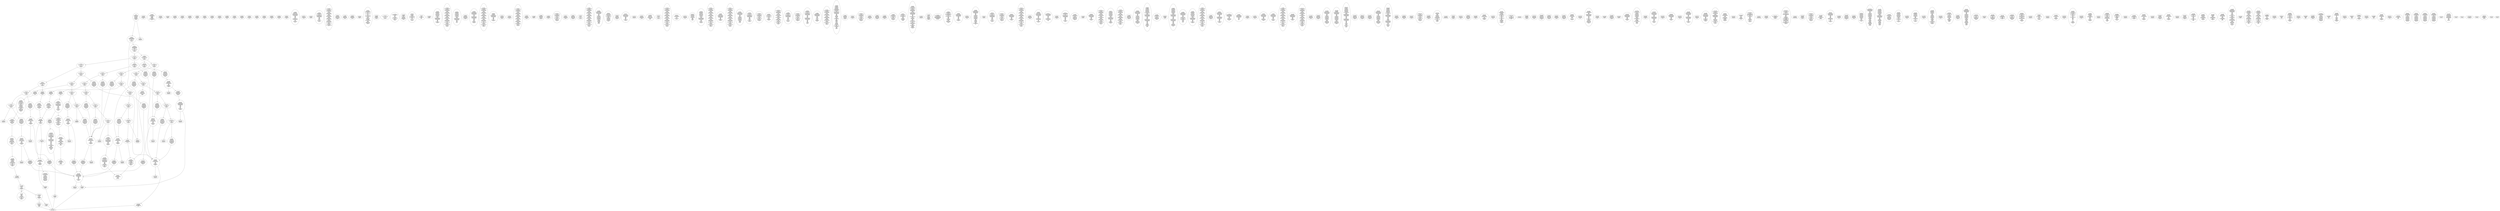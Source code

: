 /* Generated by GvGen v.1.0 (https://www.github.com/stricaud/gvgen) */

digraph G {
compound=true;
   node1 [label="[anywhere]"];
   node2 [label="# 0x0
PUSHX Data
PUSHX Data
MSTORE
CALLVALUE
ISZERO
PUSHX Data
JUMPI
"];
   node3 [label="# 0xc
PUSHX Data
REVERT
"];
   node4 [label="# 0x10
JUMPDEST
PUSHX LogicData
CALLDATASIZE
LT
PUSHX Data
JUMPI
"];
   node5 [label="# 0x1a
PUSHX Data
CALLDATALOAD
PUSHX BitData
SHR
PUSHX LogicData
GT
PUSHX Data
JUMPI
"];
   node6 [label="# 0x2b
PUSHX LogicData
GT
PUSHX Data
JUMPI
"];
   node7 [label="# 0x36
PUSHX LogicData
GT
PUSHX Data
JUMPI
"];
   node8 [label="# 0x41
PUSHX LogicData
EQ
PUSHX Data
JUMPI
"];
   node9 [label="# 0x4c
PUSHX LogicData
EQ
PUSHX Data
JUMPI
"];
   node10 [label="# 0x57
PUSHX LogicData
EQ
PUSHX Data
JUMPI
"];
   node11 [label="# 0x62
PUSHX LogicData
EQ
PUSHX Data
JUMPI
"];
   node12 [label="# 0x6d
PUSHX Data
REVERT
"];
   node13 [label="# 0x71
JUMPDEST
PUSHX LogicData
EQ
PUSHX Data
JUMPI
"];
   node14 [label="# 0x7d
PUSHX LogicData
EQ
PUSHX Data
JUMPI
"];
   node15 [label="# 0x88
PUSHX LogicData
EQ
PUSHX Data
JUMPI
"];
   node16 [label="# 0x93
PUSHX Data
REVERT
"];
   node17 [label="# 0x97
JUMPDEST
PUSHX LogicData
EQ
PUSHX Data
JUMPI
"];
   node18 [label="# 0xa3
PUSHX LogicData
EQ
PUSHX Data
JUMPI
"];
   node19 [label="# 0xae
PUSHX LogicData
EQ
PUSHX Data
JUMPI
"];
   node20 [label="# 0xb9
PUSHX LogicData
EQ
PUSHX Data
JUMPI
"];
   node21 [label="# 0xc4
PUSHX LogicData
EQ
PUSHX Data
JUMPI
"];
   node22 [label="# 0xcf
PUSHX LogicData
EQ
PUSHX Data
JUMPI
"];
   node23 [label="# 0xda
PUSHX Data
REVERT
"];
   node24 [label="# 0xde
JUMPDEST
PUSHX LogicData
GT
PUSHX Data
JUMPI
"];
   node25 [label="# 0xea
PUSHX LogicData
EQ
PUSHX Data
JUMPI
"];
   node26 [label="# 0xf5
PUSHX LogicData
EQ
PUSHX Data
JUMPI
"];
   node27 [label="# 0x100
PUSHX LogicData
EQ
PUSHX Data
JUMPI
"];
   node28 [label="# 0x10b
PUSHX LogicData
EQ
PUSHX Data
JUMPI
"];
   node29 [label="# 0x116
PUSHX LogicData
EQ
PUSHX Data
JUMPI
"];
   node30 [label="# 0x121
PUSHX LogicData
EQ
PUSHX Data
JUMPI
"];
   node31 [label="# 0x12c
PUSHX Data
REVERT
"];
   node32 [label="# 0x130
JUMPDEST
PUSHX LogicData
EQ
PUSHX Data
JUMPI
"];
   node33 [label="# 0x13c
PUSHX LogicData
EQ
PUSHX Data
JUMPI
"];
   node34 [label="# 0x147
PUSHX LogicData
EQ
PUSHX Data
JUMPI
"];
   node35 [label="# 0x152
PUSHX LogicData
EQ
PUSHX Data
JUMPI
"];
   node36 [label="# 0x15d
PUSHX LogicData
EQ
PUSHX Data
JUMPI
"];
   node37 [label="# 0x168
PUSHX LogicData
EQ
PUSHX Data
JUMPI
"];
   node38 [label="# 0x173
JUMPDEST
PUSHX Data
REVERT
"];
   node39 [label="# 0x178
JUMPDEST
PUSHX Data
PUSHX Data
CALLDATASIZE
PUSHX Data
PUSHX Data
JUMP
"];
   node40 [label="# 0x186
JUMPDEST
PUSHX Data
JUMP
"];
   node41 [label="# 0x18b
JUMPDEST
PUSHX MemData
MLOAD
ISZERO
ISZERO
MSTORE
PUSHX ArithData
ADD
"];
   node42 [label="# 0x197
JUMPDEST
PUSHX MemData
MLOAD
SUB
RETURN
"];
   node43 [label="# 0x1a0
JUMPDEST
PUSHX Data
PUSHX Data
CALLDATASIZE
PUSHX Data
PUSHX Data
JUMP
"];
   node44 [label="# 0x1ae
JUMPDEST
PUSHX Data
JUMP
"];
   node45 [label="# 0x1b3
JUMPDEST
STOP
"];
   node46 [label="# 0x1b5
JUMPDEST
PUSHX Data
PUSHX Data
JUMP
"];
   node47 [label="# 0x1bd
JUMPDEST
PUSHX MemData
MLOAD
PUSHX Data
PUSHX Data
JUMP
"];
   node48 [label="# 0x1ca
JUMPDEST
PUSHX Data
PUSHX Data
CALLDATASIZE
PUSHX Data
PUSHX Data
JUMP
"];
   node49 [label="# 0x1d8
JUMPDEST
PUSHX Data
JUMP
"];
   node50 [label="# 0x1dd
JUMPDEST
PUSHX MemData
MLOAD
PUSHX ArithData
PUSHX BitData
PUSHX BitData
SHL
SUB
AND
MSTORE
PUSHX ArithData
ADD
PUSHX Data
JUMP
"];
   node51 [label="# 0x1f5
JUMPDEST
PUSHX Data
PUSHX Data
CALLDATASIZE
PUSHX Data
PUSHX Data
JUMP
"];
   node52 [label="# 0x203
JUMPDEST
PUSHX Data
JUMP
"];
   node53 [label="# 0x208
JUMPDEST
PUSHX StorData
SLOAD
"];
   node54 [label="# 0x20c
JUMPDEST
PUSHX MemData
MLOAD
MSTORE
PUSHX ArithData
ADD
PUSHX Data
JUMP
"];
   node55 [label="# 0x21a
JUMPDEST
PUSHX Data
PUSHX Data
CALLDATASIZE
PUSHX Data
PUSHX Data
JUMP
"];
   node56 [label="# 0x228
JUMPDEST
PUSHX Data
JUMP
"];
   node57 [label="# 0x22d
JUMPDEST
PUSHX Data
PUSHX Data
CALLDATASIZE
PUSHX Data
PUSHX Data
JUMP
"];
   node58 [label="# 0x23b
JUMPDEST
PUSHX Data
JUMP
"];
   node59 [label="# 0x240
JUMPDEST
PUSHX Data
PUSHX StorData
SLOAD
JUMP
"];
   node60 [label="# 0x249
JUMPDEST
PUSHX Data
PUSHX Data
CALLDATASIZE
PUSHX Data
PUSHX Data
JUMP
"];
   node61 [label="# 0x257
JUMPDEST
PUSHX Data
JUMP
"];
   node62 [label="# 0x25c
JUMPDEST
PUSHX Data
PUSHX Data
CALLDATASIZE
PUSHX Data
PUSHX Data
JUMP
"];
   node63 [label="# 0x26a
JUMPDEST
PUSHX Data
JUMP
"];
   node64 [label="# 0x26f
JUMPDEST
PUSHX Data
PUSHX Data
CALLDATASIZE
PUSHX Data
PUSHX Data
JUMP
"];
   node65 [label="# 0x27d
JUMPDEST
PUSHX Data
JUMP
"];
   node66 [label="# 0x282
JUMPDEST
PUSHX Data
PUSHX Data
CALLDATASIZE
PUSHX Data
PUSHX Data
JUMP
"];
   node67 [label="# 0x290
JUMPDEST
PUSHX Data
JUMP
"];
   node68 [label="# 0x295
JUMPDEST
PUSHX Data
PUSHX Data
CALLDATASIZE
PUSHX Data
PUSHX Data
JUMP
"];
   node69 [label="# 0x2a3
JUMPDEST
PUSHX Data
JUMP
"];
   node70 [label="# 0x2a8
JUMPDEST
PUSHX Data
PUSHX Data
JUMP
"];
   node71 [label="# 0x2b0
JUMPDEST
PUSHX Data
PUSHX Data
CALLDATASIZE
PUSHX Data
PUSHX Data
JUMP
"];
   node72 [label="# 0x2be
JUMPDEST
PUSHX Data
JUMP
"];
   node73 [label="# 0x2c3
JUMPDEST
PUSHX Data
PUSHX Data
CALLDATASIZE
PUSHX Data
PUSHX Data
JUMP
"];
   node74 [label="# 0x2d1
JUMPDEST
PUSHX Data
JUMP
"];
   node75 [label="# 0x2d6
JUMPDEST
PUSHX StorData
SLOAD
PUSHX ArithData
PUSHX BitData
PUSHX BitData
SHL
SUB
AND
PUSHX Data
JUMP
"];
   node76 [label="# 0x2e7
JUMPDEST
PUSHX Data
PUSHX Data
JUMP
"];
   node77 [label="# 0x2ef
JUMPDEST
PUSHX Data
PUSHX Data
CALLDATASIZE
PUSHX Data
PUSHX Data
JUMP
"];
   node78 [label="# 0x2fd
JUMPDEST
PUSHX Data
JUMP
"];
   node79 [label="# 0x302
JUMPDEST
PUSHX Data
PUSHX Data
CALLDATASIZE
PUSHX Data
PUSHX Data
JUMP
"];
   node80 [label="# 0x310
JUMPDEST
PUSHX Data
JUMP
"];
   node81 [label="# 0x315
JUMPDEST
PUSHX Data
PUSHX Data
CALLDATASIZE
PUSHX Data
PUSHX Data
JUMP
"];
   node82 [label="# 0x323
JUMPDEST
PUSHX Data
JUMP
"];
   node83 [label="# 0x328
JUMPDEST
PUSHX Data
PUSHX Data
JUMP
"];
   node84 [label="# 0x330
JUMPDEST
PUSHX Data
PUSHX Data
CALLDATASIZE
PUSHX Data
PUSHX Data
JUMP
"];
   node85 [label="# 0x33e
JUMPDEST
PUSHX Data
JUMP
"];
   node86 [label="# 0x343
JUMPDEST
PUSHX Data
PUSHX Data
CALLDATASIZE
PUSHX Data
PUSHX Data
JUMP
"];
   node87 [label="# 0x351
JUMPDEST
PUSHX Data
JUMP
"];
   node88 [label="# 0x356
JUMPDEST
PUSHX Data
PUSHX ArithData
PUSHX BitData
PUSHX BitData
SHL
SUB
NOT
AND
PUSHX BitData
PUSHX BitData
SHL
EQ
PUSHX Data
JUMPI
"];
   node89 [label="# 0x372
PUSHX Data
PUSHX Data
JUMP
"];
   node90 [label="# 0x37b
JUMPDEST
JUMP
"];
   node91 [label="# 0x381
JUMPDEST
PUSHX StorData
SLOAD
PUSHX ArithData
PUSHX BitData
PUSHX BitData
SHL
SUB
AND
CALLER
EQ
PUSHX Data
JUMPI
"];
   node92 [label="# 0x394
PUSHX MemData
MLOAD
PUSHX BitData
PUSHX BitData
SHL
MSTORE
PUSHX Data
PUSHX ArithData
ADD
MSTORE
PUSHX Data
PUSHX ArithData
ADD
MSTORE
PUSHX Data
PUSHX ArithData
ADD
MSTORE
PUSHX BitData
PUSHX BitData
SHL
PUSHX ArithData
ADD
MSTORE
PUSHX ArithData
ADD
"];
   node93 [label="# 0x3e3
JUMPDEST
PUSHX MemData
MLOAD
SUB
REVERT
"];
   node94 [label="# 0x3ec
JUMPDEST
PUSHX Data
PUSHX Data
PUSHX Data
JUMP
"];
   node95 [label="# 0x3f6
JUMPDEST
PUSHX Data
PUSHX Data
JUMP
"];
   node96 [label="# 0x402
JUMPDEST
PUSHX Data
PUSHX Data
JUMP
"];
   node97 [label="# 0x40a
JUMPDEST
JUMP
"];
   node98 [label="# 0x40e
JUMPDEST
PUSHX Data
PUSHX StorData
SLOAD
PUSHX Data
PUSHX Data
JUMP
"];
   node99 [label="# 0x41d
JUMPDEST
PUSHX ArithData
ADD
PUSHX ArithData
DIV
MUL
PUSHX ArithData
ADD
PUSHX MemData
MLOAD
ADD
PUSHX Data
MSTORE
MSTORE
PUSHX ArithData
ADD
SLOAD
PUSHX Data
PUSHX Data
JUMP
"];
   node100 [label="# 0x449
JUMPDEST
ISZERO
PUSHX Data
JUMPI
"];
   node101 [label="# 0x450
PUSHX LogicData
LT
PUSHX Data
JUMPI
"];
   node102 [label="# 0x458
PUSHX ArithData
SLOAD
DIV
MUL
MSTORE
PUSHX ArithData
ADD
PUSHX Data
JUMP
"];
   node103 [label="# 0x46b
JUMPDEST
ADD
PUSHX Data
MSTORE
PUSHX Data
PUSHX Data
SHA3
"];
   node104 [label="# 0x479
JUMPDEST
SLOAD
MSTORE
PUSHX ArithData
ADD
PUSHX ArithData
ADD
GT
PUSHX Data
JUMPI
"];
   node105 [label="# 0x48d
SUB
PUSHX BitData
AND
ADD
"];
   node106 [label="# 0x496
JUMPDEST
JUMP
"];
   node107 [label="# 0x4a0
JUMPDEST
PUSHX Data
MSTORE
PUSHX Data
PUSHX Data
MSTORE
PUSHX Data
SHA3
SLOAD
PUSHX ArithData
PUSHX BitData
PUSHX BitData
SHL
SUB
AND
PUSHX Data
JUMPI
"];
   node108 [label="# 0x4bd
PUSHX MemData
MLOAD
PUSHX BitData
PUSHX BitData
SHL
MSTORE
PUSHX Data
PUSHX ArithData
ADD
MSTORE
PUSHX Data
PUSHX ArithData
ADD
MSTORE
PUSHX Data
PUSHX ArithData
ADD
MSTORE
PUSHX BitData
PUSHX BitData
SHL
PUSHX ArithData
ADD
MSTORE
PUSHX ArithData
ADD
PUSHX Data
JUMP
"];
   node109 [label="# 0x519
JUMPDEST
PUSHX Data
MSTORE
PUSHX Data
PUSHX Data
MSTORE
PUSHX Data
SHA3
SLOAD
PUSHX ArithData
PUSHX BitData
PUSHX BitData
SHL
SUB
AND
JUMP
"];
   node110 [label="# 0x535
JUMPDEST
PUSHX Data
PUSHX Data
PUSHX Data
JUMP
"];
   node111 [label="# 0x540
JUMPDEST
PUSHX ArithData
PUSHX BitData
PUSHX BitData
SHL
SUB
AND
PUSHX ArithData
PUSHX BitData
PUSHX BitData
SHL
SUB
AND
EQ
ISZERO
PUSHX Data
JUMPI
"];
   node112 [label="# 0x55d
PUSHX MemData
MLOAD
PUSHX BitData
PUSHX BitData
SHL
MSTORE
PUSHX Data
PUSHX ArithData
ADD
MSTORE
PUSHX Data
PUSHX ArithData
ADD
MSTORE
PUSHX Data
PUSHX ArithData
ADD
MSTORE
PUSHX BitData
PUSHX BitData
SHL
PUSHX ArithData
ADD
MSTORE
PUSHX ArithData
ADD
PUSHX Data
JUMP
"];
   node113 [label="# 0x5ae
JUMPDEST
CALLER
PUSHX ArithData
PUSHX BitData
PUSHX BitData
SHL
SUB
AND
EQ
PUSHX Data
JUMPI
"];
   node114 [label="# 0x5c0
PUSHX Data
CALLER
PUSHX Data
JUMP
"];
   node115 [label="# 0x5ca
JUMPDEST
PUSHX Data
JUMPI
"];
   node116 [label="# 0x5cf
PUSHX MemData
MLOAD
PUSHX BitData
PUSHX BitData
SHL
MSTORE
PUSHX Data
PUSHX ArithData
ADD
MSTORE
PUSHX Data
PUSHX ArithData
ADD
MSTORE
PUSHX Data
PUSHX ArithData
ADD
MSTORE
PUSHX Data
PUSHX ArithData
ADD
MSTORE
PUSHX ArithData
ADD
PUSHX Data
JUMP
"];
   node117 [label="# 0x63c
JUMPDEST
PUSHX Data
PUSHX Data
JUMP
"];
   node118 [label="# 0x646
JUMPDEST
JUMP
"];
   node119 [label="# 0x64b
JUMPDEST
PUSHX Data
CALLER
PUSHX Data
JUMP
"];
   node120 [label="# 0x655
JUMPDEST
PUSHX Data
JUMPI
"];
   node121 [label="# 0x65a
PUSHX MemData
MLOAD
PUSHX BitData
PUSHX BitData
SHL
MSTORE
PUSHX ArithData
ADD
PUSHX Data
PUSHX Data
JUMP
"];
   node122 [label="# 0x671
JUMPDEST
PUSHX Data
PUSHX Data
JUMP
"];
   node123 [label="# 0x67c
JUMPDEST
PUSHX Data
PUSHX Data
PUSHX Data
JUMP
"];
   node124 [label="# 0x687
JUMPDEST
LT
PUSHX Data
JUMPI
"];
   node125 [label="# 0x68e
PUSHX MemData
MLOAD
PUSHX BitData
PUSHX BitData
SHL
MSTORE
PUSHX Data
PUSHX ArithData
ADD
MSTORE
PUSHX Data
PUSHX ArithData
ADD
MSTORE
PUSHX Data
PUSHX ArithData
ADD
MSTORE
PUSHX BitData
PUSHX BitData
SHL
PUSHX ArithData
ADD
MSTORE
PUSHX ArithData
ADD
PUSHX Data
JUMP
"];
   node126 [label="# 0x6e9
JUMPDEST
PUSHX ArithData
PUSHX BitData
PUSHX BitData
SHL
SUB
AND
PUSHX Data
MSTORE
PUSHX Data
PUSHX Data
MSTORE
PUSHX Data
SHA3
MSTORE
MSTORE
SHA3
SLOAD
JUMP
"];
   node127 [label="# 0x712
JUMPDEST
PUSHX Data
PUSHX MemData
MLOAD
PUSHX ArithData
ADD
PUSHX Data
MSTORE
PUSHX Data
MSTORE
PUSHX Data
JUMP
"];
   node128 [label="# 0x72d
JUMPDEST
CALLER
PUSHX Data
PUSHX Data
JUMP
"];
   node129 [label="# 0x737
JUMPDEST
PUSHX ArithData
PUSHX BitData
PUSHX BitData
SHL
SUB
AND
EQ
PUSHX Data
JUMPI
"];
   node130 [label="# 0x746
PUSHX Data
REVERT
"];
   node131 [label="# 0x74a
JUMPDEST
PUSHX Data
PUSHX Data
JUMP
"];
   node132 [label="# 0x753
JUMPDEST
JUMP
"];
   node133 [label="# 0x756
JUMPDEST
PUSHX Data
PUSHX Data
PUSHX StorData
SLOAD
JUMP
"];
   node134 [label="# 0x761
JUMPDEST
LT
PUSHX Data
JUMPI
"];
   node135 [label="# 0x768
PUSHX MemData
MLOAD
PUSHX BitData
PUSHX BitData
SHL
MSTORE
PUSHX Data
PUSHX ArithData
ADD
MSTORE
PUSHX Data
PUSHX ArithData
ADD
MSTORE
PUSHX Data
PUSHX ArithData
ADD
MSTORE
PUSHX BitData
PUSHX BitData
SHL
PUSHX ArithData
ADD
MSTORE
PUSHX ArithData
ADD
PUSHX Data
JUMP
"];
   node136 [label="# 0x7c4
JUMPDEST
PUSHX StorData
SLOAD
LT
PUSHX Data
JUMPI
"];
   node137 [label="# 0x7d0
PUSHX Data
PUSHX Data
JUMP
"];
   node138 [label="# 0x7d7
JUMPDEST
PUSHX Data
MSTORE
PUSHX Data
PUSHX Data
SHA3
ADD
SLOAD
JUMP
"];
   node139 [label="# 0x7e9
JUMPDEST
PUSHX Data
MSTORE
PUSHX Data
PUSHX Data
MSTORE
PUSHX Data
SHA3
SLOAD
PUSHX ArithData
PUSHX BitData
PUSHX BitData
SHL
SUB
AND
PUSHX Data
JUMPI
"];
   node140 [label="# 0x807
PUSHX MemData
MLOAD
PUSHX BitData
PUSHX BitData
SHL
MSTORE
PUSHX Data
PUSHX ArithData
ADD
MSTORE
PUSHX Data
PUSHX ArithData
ADD
MSTORE
PUSHX Data
PUSHX ArithData
ADD
MSTORE
PUSHX BitData
PUSHX BitData
SHL
PUSHX ArithData
ADD
MSTORE
PUSHX ArithData
ADD
PUSHX Data
JUMP
"];
   node141 [label="# 0x860
JUMPDEST
PUSHX Data
PUSHX ArithData
PUSHX BitData
PUSHX BitData
SHL
SUB
AND
PUSHX Data
JUMPI
"];
   node142 [label="# 0x871
PUSHX MemData
MLOAD
PUSHX BitData
PUSHX BitData
SHL
MSTORE
PUSHX Data
PUSHX ArithData
ADD
MSTORE
PUSHX Data
PUSHX ArithData
ADD
MSTORE
PUSHX Data
PUSHX ArithData
ADD
MSTORE
PUSHX BitData
PUSHX BitData
SHL
PUSHX ArithData
ADD
MSTORE
PUSHX ArithData
ADD
PUSHX Data
JUMP
"];
   node143 [label="# 0x8cb
JUMPDEST
PUSHX ArithData
PUSHX BitData
PUSHX BitData
SHL
SUB
AND
PUSHX Data
MSTORE
PUSHX Data
PUSHX Data
MSTORE
PUSHX Data
SHA3
SLOAD
JUMP
"];
   node144 [label="# 0x8e7
JUMPDEST
PUSHX StorData
SLOAD
PUSHX ArithData
PUSHX BitData
PUSHX BitData
SHL
SUB
AND
CALLER
EQ
PUSHX Data
JUMPI
"];
   node145 [label="# 0x8fa
PUSHX MemData
MLOAD
PUSHX BitData
PUSHX BitData
SHL
MSTORE
PUSHX ArithData
ADD
PUSHX Data
PUSHX Data
JUMP
"];
   node146 [label="# 0x911
JUMPDEST
PUSHX Data
PUSHX Data
PUSHX Data
JUMP
"];
   node147 [label="# 0x91b
JUMPDEST
JUMP
"];
   node148 [label="# 0x91d
JUMPDEST
PUSHX StorData
SLOAD
PUSHX ArithData
PUSHX BitData
PUSHX BitData
SHL
SUB
AND
CALLER
EQ
PUSHX Data
JUMPI
"];
   node149 [label="# 0x930
PUSHX MemData
MLOAD
PUSHX BitData
PUSHX BitData
SHL
MSTORE
PUSHX ArithData
ADD
PUSHX Data
PUSHX Data
JUMP
"];
   node150 [label="# 0x947
JUMPDEST
PUSHX StorData
SLOAD
PUSHX StorData
SLOAD
GT
ISZERO
PUSHX Data
JUMPI
"];
   node151 [label="# 0x954
PUSHX MemData
MLOAD
PUSHX BitData
PUSHX BitData
SHL
MSTORE
PUSHX Data
PUSHX ArithData
ADD
MSTORE
PUSHX ArithData
ADD
MSTORE
PUSHX Data
PUSHX ArithData
ADD
MSTORE
PUSHX ArithData
ADD
PUSHX Data
JUMP
"];
   node152 [label="# 0x99b
JUMPDEST
PUSHX StorData
SLOAD
PUSHX ArithData
PUSHX BitData
PUSHX BitData
SHL
SUB
AND
CALLER
EQ
PUSHX Data
JUMPI
"];
   node153 [label="# 0x9ae
PUSHX MemData
MLOAD
PUSHX BitData
PUSHX BitData
SHL
MSTORE
PUSHX ArithData
ADD
PUSHX Data
PUSHX Data
JUMP
"];
   node154 [label="# 0x9c5
JUMPDEST
PUSHX StorData
SLOAD
PUSHX ArithData
PUSHX BitData
PUSHX BitData
SHL
SUB
NOT
AND
PUSHX ArithData
PUSHX BitData
PUSHX BitData
SHL
SUB
AND
OR
SSTORE
JUMP
"];
   node155 [label="# 0x9e7
JUMPDEST
PUSHX Data
PUSHX StorData
SLOAD
PUSHX Data
PUSHX Data
JUMP
"];
   node156 [label="# 0x9f6
JUMPDEST
PUSHX ArithData
PUSHX BitData
PUSHX BitData
SHL
SUB
AND
CALLER
EQ
ISZERO
PUSHX Data
JUMPI
"];
   node157 [label="# 0xa08
PUSHX MemData
MLOAD
PUSHX BitData
PUSHX BitData
SHL
MSTORE
PUSHX Data
PUSHX ArithData
ADD
MSTORE
PUSHX Data
PUSHX ArithData
ADD
MSTORE
PUSHX Data
PUSHX ArithData
ADD
MSTORE
PUSHX ArithData
ADD
PUSHX Data
JUMP
"];
   node158 [label="# 0xa4f
JUMPDEST
CALLER
PUSHX Data
MSTORE
PUSHX Data
PUSHX ArithData
MSTORE
PUSHX MemData
SHA3
PUSHX ArithData
PUSHX BitData
PUSHX BitData
SHL
SUB
AND
MSTORE
MSTORE
SHA3
SLOAD
PUSHX BitData
NOT
AND
ISZERO
ISZERO
OR
SSTORE
MLOAD
MSTORE
PUSHX Data
ADD
PUSHX MemData
MLOAD
SUB
LOGX
JUMP
"];
   node159 [label="# 0xabb
JUMPDEST
PUSHX Data
CALLER
PUSHX Data
JUMP
"];
   node160 [label="# 0xac5
JUMPDEST
PUSHX Data
JUMPI
"];
   node161 [label="# 0xaca
PUSHX MemData
MLOAD
PUSHX BitData
PUSHX BitData
SHL
MSTORE
PUSHX ArithData
ADD
PUSHX Data
PUSHX Data
JUMP
"];
   node162 [label="# 0xae1
JUMPDEST
PUSHX Data
PUSHX Data
JUMP
"];
   node163 [label="# 0xaed
JUMPDEST
JUMP
"];
   node164 [label="# 0xaf3
JUMPDEST
PUSHX Data
PUSHX Data
PUSHX Data
JUMP
"];
   node165 [label="# 0xafd
JUMPDEST
PUSHX Data
PUSHX Data
JUMP
"];
   node166 [label="# 0xb06
JUMPDEST
PUSHX MemData
MLOAD
PUSHX ArithData
ADD
PUSHX Data
PUSHX Data
JUMP
"];
   node167 [label="# 0xb17
JUMPDEST
PUSHX MemData
MLOAD
PUSHX ArithData
SUB
SUB
MSTORE
PUSHX Data
MSTORE
JUMP
"];
   node168 [label="# 0xb2d
JUMPDEST
PUSHX Data
PUSHX MemData
MLOAD
PUSHX ArithData
ADD
PUSHX Data
MSTORE
PUSHX Data
MSTORE
PUSHX ArithData
ADD
PUSHX Data
PUSHX Data
CODECOPY
JUMP
"];
   node169 [label="# 0xb4d
JUMPDEST
PUSHX StorData
SLOAD
PUSHX MemData
MLOAD
PUSHX BitData
PUSHX BitData
SHL
MSTORE
PUSHX ArithData
PUSHX BitData
PUSHX BitData
SHL
SUB
AND
PUSHX ArithData
ADD
MSTORE
PUSHX Data
AND
AND
PUSHX Data
PUSHX ArithData
ADD
PUSHX Data
PUSHX MemData
MLOAD
SUB
EXTCODESIZE
ISZERO
ISZERO
PUSHX Data
JUMPI
"];
   node170 [label="# 0xb96
PUSHX Data
REVERT
"];
   node171 [label="# 0xb9a
JUMPDEST
GAS
STATICCALL
ISZERO
ISZERO
PUSHX Data
JUMPI
"];
   node172 [label="# 0xba5
RETURNDATASIZE
PUSHX Data
RETURNDATACOPY
RETURNDATASIZE
PUSHX Data
REVERT
"];
   node173 [label="# 0xbae
JUMPDEST
PUSHX MemData
MLOAD
RETURNDATASIZE
PUSHX BitData
NOT
PUSHX ArithData
ADD
AND
ADD
PUSHX Data
MSTORE
ADD
PUSHX Data
PUSHX Data
JUMP
"];
   node174 [label="# 0xbd2
JUMPDEST
PUSHX ArithData
PUSHX BitData
PUSHX BitData
SHL
SUB
AND
EQ
ISZERO
PUSHX Data
JUMPI
"];
   node175 [label="# 0xbe2
PUSHX Data
PUSHX Data
JUMP
"];
   node176 [label="# 0xbeb
JUMPDEST
PUSHX ArithData
PUSHX BitData
PUSHX BitData
SHL
SUB
AND
PUSHX Data
MSTORE
PUSHX Data
PUSHX Data
MSTORE
PUSHX Data
SHA3
AND
MSTORE
MSTORE
SHA3
SLOAD
PUSHX BitData
AND
"];
   node177 [label="# 0xc15
JUMPDEST
JUMP
"];
   node178 [label="# 0xc1d
JUMPDEST
PUSHX StorData
SLOAD
PUSHX ArithData
PUSHX BitData
PUSHX BitData
SHL
SUB
AND
CALLER
EQ
PUSHX Data
JUMPI
"];
   node179 [label="# 0xc30
PUSHX MemData
MLOAD
PUSHX BitData
PUSHX BitData
SHL
MSTORE
PUSHX ArithData
ADD
PUSHX Data
PUSHX Data
JUMP
"];
   node180 [label="# 0xc47
JUMPDEST
PUSHX ArithData
PUSHX BitData
PUSHX BitData
SHL
SUB
AND
PUSHX Data
JUMPI
"];
   node181 [label="# 0xc56
PUSHX MemData
MLOAD
PUSHX BitData
PUSHX BitData
SHL
MSTORE
PUSHX Data
PUSHX ArithData
ADD
MSTORE
PUSHX Data
PUSHX ArithData
ADD
MSTORE
PUSHX Data
PUSHX ArithData
ADD
MSTORE
PUSHX BitData
PUSHX BitData
SHL
PUSHX ArithData
ADD
MSTORE
PUSHX ArithData
ADD
PUSHX Data
JUMP
"];
   node182 [label="# 0xcac
JUMPDEST
PUSHX Data
PUSHX Data
JUMP
"];
   node183 [label="# 0xcb5
JUMPDEST
PUSHX Data
PUSHX ArithData
PUSHX BitData
PUSHX BitData
SHL
SUB
NOT
AND
PUSHX BitData
PUSHX BitData
SHL
EQ
PUSHX Data
JUMPI
"];
   node184 [label="# 0xcd1
PUSHX ArithData
PUSHX BitData
PUSHX BitData
SHL
SUB
NOT
AND
PUSHX BitData
PUSHX BitData
SHL
EQ
"];
   node185 [label="# 0xce6
JUMPDEST
PUSHX Data
JUMPI
"];
   node186 [label="# 0xcec
PUSHX BitData
PUSHX BitData
SHL
PUSHX ArithData
PUSHX BitData
PUSHX BitData
SHL
SUB
NOT
AND
EQ
PUSHX Data
JUMP
"];
   node187 [label="# 0xd05
JUMPDEST
PUSHX StorData
SLOAD
PUSHX Data
PUSHX Data
PUSHX Data
PUSHX Data
JUMP
"];
   node188 [label="# 0xd16
JUMPDEST
JUMP
"];
   node189 [label="# 0xd1b
JUMPDEST
PUSHX ArithData
PUSHX BitData
PUSHX BitData
SHL
SUB
AND
PUSHX Data
JUMPI
"];
   node190 [label="# 0xd2a
PUSHX MemData
MLOAD
PUSHX BitData
PUSHX BitData
SHL
MSTORE
PUSHX Data
PUSHX ArithData
ADD
MSTORE
PUSHX ArithData
ADD
MSTORE
PUSHX Data
PUSHX ArithData
ADD
MSTORE
PUSHX ArithData
ADD
PUSHX Data
JUMP
"];
   node191 [label="# 0xd71
JUMPDEST
PUSHX Data
MSTORE
PUSHX Data
PUSHX Data
MSTORE
PUSHX Data
SHA3
SLOAD
PUSHX ArithData
PUSHX BitData
PUSHX BitData
SHL
SUB
AND
ISZERO
PUSHX Data
JUMPI
"];
   node192 [label="# 0xd8f
PUSHX MemData
MLOAD
PUSHX BitData
PUSHX BitData
SHL
MSTORE
PUSHX Data
PUSHX ArithData
ADD
MSTORE
PUSHX Data
PUSHX ArithData
ADD
MSTORE
PUSHX Data
PUSHX ArithData
ADD
MSTORE
PUSHX ArithData
ADD
PUSHX Data
JUMP
"];
   node193 [label="# 0xdd6
JUMPDEST
PUSHX Data
PUSHX Data
PUSHX Data
JUMP
"];
   node194 [label="# 0xde2
JUMPDEST
PUSHX ArithData
PUSHX BitData
PUSHX BitData
SHL
SUB
AND
PUSHX Data
MSTORE
PUSHX Data
PUSHX Data
MSTORE
PUSHX Data
SHA3
SLOAD
PUSHX Data
PUSHX Data
PUSHX Data
JUMP
"];
   node195 [label="# 0xe0b
JUMPDEST
SSTORE
PUSHX Data
MSTORE
PUSHX Data
PUSHX Data
MSTORE
PUSHX MemData
SHA3
SLOAD
PUSHX ArithData
PUSHX BitData
PUSHX BitData
SHL
SUB
NOT
AND
PUSHX ArithData
PUSHX BitData
PUSHX BitData
SHL
SUB
AND
OR
SSTORE
MLOAD
PUSHX Data
LOGX
JUMP
"];
   node196 [label="# 0xe69
JUMPDEST
PUSHX StorData
SLOAD
PUSHX Data
PUSHX Data
PUSHX Data
JUMP
"];
   node197 [label="# 0xe79
JUMPDEST
SSTORE
JUMP
"];
   node198 [label="# 0xe80
JUMPDEST
PUSHX Data
MSTORE
PUSHX Data
PUSHX Data
MSTORE
PUSHX Data
SHA3
SLOAD
PUSHX ArithData
PUSHX BitData
PUSHX BitData
SHL
SUB
NOT
AND
PUSHX ArithData
PUSHX BitData
PUSHX BitData
SHL
SUB
AND
OR
SSTORE
PUSHX Data
PUSHX Data
JUMP
"];
   node199 [label="# 0xeb5
JUMPDEST
PUSHX ArithData
PUSHX BitData
PUSHX BitData
SHL
SUB
AND
PUSHX Data
PUSHX MemData
MLOAD
PUSHX MemData
MLOAD
SUB
LOGX
JUMP
"];
   node200 [label="# 0xeee
JUMPDEST
PUSHX Data
MSTORE
PUSHX Data
PUSHX Data
MSTORE
PUSHX Data
SHA3
SLOAD
PUSHX ArithData
PUSHX BitData
PUSHX BitData
SHL
SUB
AND
PUSHX Data
JUMPI
"];
   node201 [label="# 0xf0b
PUSHX MemData
MLOAD
PUSHX BitData
PUSHX BitData
SHL
MSTORE
PUSHX Data
PUSHX ArithData
ADD
MSTORE
PUSHX Data
PUSHX ArithData
ADD
MSTORE
PUSHX Data
PUSHX ArithData
ADD
MSTORE
PUSHX BitData
PUSHX BitData
SHL
PUSHX ArithData
ADD
MSTORE
PUSHX ArithData
ADD
PUSHX Data
JUMP
"];
   node202 [label="# 0xf67
JUMPDEST
PUSHX Data
PUSHX Data
PUSHX Data
JUMP
"];
   node203 [label="# 0xf72
JUMPDEST
PUSHX ArithData
PUSHX BitData
PUSHX BitData
SHL
SUB
AND
PUSHX ArithData
PUSHX BitData
PUSHX BitData
SHL
SUB
AND
EQ
PUSHX Data
JUMPI
"];
   node204 [label="# 0xf8f
PUSHX ArithData
PUSHX BitData
PUSHX BitData
SHL
SUB
AND
PUSHX Data
PUSHX Data
JUMP
"];
   node205 [label="# 0xfa2
JUMPDEST
PUSHX ArithData
PUSHX BitData
PUSHX BitData
SHL
SUB
AND
EQ
"];
   node206 [label="# 0xfad
JUMPDEST
PUSHX Data
JUMPI
"];
   node207 [label="# 0xfb3
PUSHX Data
PUSHX Data
JUMP
"];
   node208 [label="# 0xfbd
JUMPDEST
PUSHX ArithData
PUSHX BitData
PUSHX BitData
SHL
SUB
AND
PUSHX Data
PUSHX Data
JUMP
"];
   node209 [label="# 0xfd0
JUMPDEST
PUSHX ArithData
PUSHX BitData
PUSHX BitData
SHL
SUB
AND
EQ
PUSHX Data
JUMPI
"];
   node210 [label="# 0xfdf
PUSHX MemData
MLOAD
PUSHX BitData
PUSHX BitData
SHL
MSTORE
PUSHX Data
PUSHX ArithData
ADD
MSTORE
PUSHX Data
PUSHX ArithData
ADD
MSTORE
PUSHX Data
PUSHX ArithData
ADD
MSTORE
PUSHX BitData
PUSHX BitData
SHL
PUSHX ArithData
ADD
MSTORE
PUSHX ArithData
ADD
PUSHX Data
JUMP
"];
   node211 [label="# 0x1038
JUMPDEST
PUSHX ArithData
PUSHX BitData
PUSHX BitData
SHL
SUB
AND
PUSHX Data
JUMPI
"];
   node212 [label="# 0x1047
PUSHX MemData
MLOAD
PUSHX BitData
PUSHX BitData
SHL
MSTORE
PUSHX Data
PUSHX ArithData
ADD
MSTORE
PUSHX ArithData
ADD
MSTORE
PUSHX Data
PUSHX ArithData
ADD
MSTORE
PUSHX BitData
PUSHX BitData
SHL
PUSHX ArithData
ADD
MSTORE
PUSHX ArithData
ADD
PUSHX Data
JUMP
"];
   node213 [label="# 0x109a
JUMPDEST
PUSHX Data
PUSHX Data
JUMP
"];
   node214 [label="# 0x10a5
JUMPDEST
PUSHX Data
PUSHX Data
PUSHX Data
JUMP
"];
   node215 [label="# 0x10b0
JUMPDEST
PUSHX ArithData
PUSHX BitData
PUSHX BitData
SHL
SUB
AND
PUSHX Data
MSTORE
PUSHX Data
PUSHX Data
MSTORE
PUSHX Data
SHA3
SLOAD
PUSHX Data
PUSHX Data
PUSHX Data
JUMP
"];
   node216 [label="# 0x10d9
JUMPDEST
SSTORE
PUSHX ArithData
PUSHX BitData
PUSHX BitData
SHL
SUB
AND
PUSHX Data
MSTORE
PUSHX Data
PUSHX Data
MSTORE
PUSHX Data
SHA3
SLOAD
PUSHX Data
PUSHX Data
PUSHX Data
JUMP
"];
   node217 [label="# 0x1107
JUMPDEST
SSTORE
PUSHX Data
MSTORE
PUSHX Data
PUSHX Data
MSTORE
PUSHX MemData
SHA3
SLOAD
PUSHX ArithData
PUSHX BitData
PUSHX BitData
SHL
SUB
NOT
AND
PUSHX ArithData
PUSHX BitData
PUSHX BitData
SHL
SUB
AND
OR
SSTORE
MLOAD
AND
PUSHX Data
LOGX
JUMP
"];
   node218 [label="# 0x1168
JUMPDEST
PUSHX Data
PUSHX Data
PUSHX Data
JUMP
"];
   node219 [label="# 0x1173
JUMPDEST
PUSHX Data
PUSHX Data
PUSHX Data
JUMP
"];
   node220 [label="# 0x1181
JUMPDEST
PUSHX Data
PUSHX Data
PUSHX Data
JUMP
"];
   node221 [label="# 0x118c
JUMPDEST
PUSHX ArithData
PUSHX BitData
PUSHX BitData
SHL
SUB
AND
PUSHX Data
MSTORE
PUSHX Data
PUSHX Data
MSTORE
PUSHX Data
SHA3
SLOAD
PUSHX Data
PUSHX Data
PUSHX Data
JUMP
"];
   node222 [label="# 0x11b5
JUMPDEST
SSTORE
PUSHX Data
MSTORE
PUSHX Data
PUSHX Data
MSTORE
PUSHX MemData
SHA3
SLOAD
PUSHX ArithData
PUSHX BitData
PUSHX BitData
SHL
SUB
NOT
AND
SSTORE
MLOAD
PUSHX ArithData
PUSHX BitData
PUSHX BitData
SHL
SUB
AND
PUSHX Data
LOGX
JUMP
"];
   node223 [label="# 0x120f
JUMPDEST
PUSHX StorData
SLOAD
PUSHX ArithData
PUSHX BitData
PUSHX BitData
SHL
SUB
AND
PUSHX ArithData
PUSHX BitData
PUSHX BitData
SHL
SUB
NOT
AND
OR
SSTORE
PUSHX MemData
MLOAD
AND
PUSHX Data
PUSHX Data
LOGX
JUMP
"];
   node224 [label="# 0x1261
JUMPDEST
PUSHX Data
PUSHX Data
JUMP
"];
   node225 [label="# 0x126c
JUMPDEST
PUSHX Data
PUSHX Data
JUMP
"];
   node226 [label="# 0x1278
JUMPDEST
PUSHX Data
JUMPI
"];
   node227 [label="# 0x127d
PUSHX MemData
MLOAD
PUSHX BitData
PUSHX BitData
SHL
MSTORE
PUSHX ArithData
ADD
PUSHX Data
PUSHX Data
JUMP
"];
   node228 [label="# 0x1294
JUMPDEST
PUSHX Data
PUSHX Data
JUMPI
"];
   node229 [label="# 0x129c
PUSHX Data
MLOAD
ADD
MSTORE
PUSHX Data
MSTORE
PUSHX BitData
PUSHX BitData
SHL
PUSHX ArithData
ADD
MSTORE
JUMP
"];
   node230 [label="# 0x12b8
JUMPDEST
PUSHX Data
"];
   node231 [label="# 0x12bc
JUMPDEST
ISZERO
PUSHX Data
JUMPI
"];
   node232 [label="# 0x12c3
PUSHX Data
PUSHX Data
JUMP
"];
   node233 [label="# 0x12cc
JUMPDEST
PUSHX Data
PUSHX Data
PUSHX Data
JUMP
"];
   node234 [label="# 0x12db
JUMPDEST
PUSHX Data
JUMP
"];
   node235 [label="# 0x12e2
JUMPDEST
PUSHX Data
PUSHX LogicData
GT
ISZERO
PUSHX Data
JUMPI
"];
   node236 [label="# 0x12f6
PUSHX Data
PUSHX Data
JUMP
"];
   node237 [label="# 0x12fd
JUMPDEST
PUSHX MemData
MLOAD
MSTORE
PUSHX ArithData
ADD
PUSHX BitData
NOT
AND
PUSHX ArithData
ADD
ADD
PUSHX Data
MSTORE
ISZERO
PUSHX Data
JUMPI
"];
   node238 [label="# 0x131b
PUSHX ArithData
ADD
CALLDATASIZE
CALLDATACOPY
ADD
"];
   node239 [label="# 0x1327
JUMPDEST
"];
   node240 [label="# 0x132c
JUMPDEST
ISZERO
PUSHX Data
JUMPI
"];
   node241 [label="# 0x1333
PUSHX Data
PUSHX Data
PUSHX Data
JUMP
"];
   node242 [label="# 0x133d
JUMPDEST
PUSHX Data
PUSHX Data
PUSHX Data
PUSHX Data
JUMP
"];
   node243 [label="# 0x134c
JUMPDEST
PUSHX Data
PUSHX Data
PUSHX Data
JUMP
"];
   node244 [label="# 0x1357
JUMPDEST
PUSHX Data
PUSHX Data
JUMP
"];
   node245 [label="# 0x1361
JUMPDEST
PUSHX Data
PUSHX Data
PUSHX Data
JUMP
"];
   node246 [label="# 0x136c
JUMPDEST
PUSHX Data
PUSHX BitData
SHL
MLOAD
LT
PUSHX Data
JUMPI
"];
   node247 [label="# 0x1382
PUSHX Data
PUSHX Data
JUMP
"];
   node248 [label="# 0x1389
JUMPDEST
PUSHX ArithData
ADD
ADD
PUSHX ArithData
PUSHX BitData
PUSHX BitData
SHL
SUB
NOT
AND
PUSHX BitData
BYTE
MSTORE8
PUSHX Data
PUSHX Data
PUSHX Data
JUMP
"];
   node249 [label="# 0x13ab
JUMPDEST
PUSHX Data
JUMP
"];
   node250 [label="# 0x13b4
JUMPDEST
JUMP
"];
   node251 [label="# 0x13bd
JUMPDEST
PUSHX Data
PUSHX Data
PUSHX Data
JUMP
"];
   node252 [label="# 0x13c9
JUMPDEST
JUMP
"];
   node253 [label="# 0x13d0
JUMPDEST
PUSHX ArithData
PUSHX BitData
PUSHX BitData
SHL
SUB
AND
PUSHX Data
JUMPI
"];
   node254 [label="# 0x13df
PUSHX Data
PUSHX StorData
SLOAD
PUSHX Data
MSTORE
PUSHX Data
PUSHX Data
MSTORE
PUSHX Data
SHA3
SSTORE
PUSHX ArithData
ADD
SSTORE
MSTORE
PUSHX ArithData
ADD
SSTORE
JUMP
"];
   node255 [label="# 0x1426
JUMPDEST
PUSHX Data
JUMP
"];
   node256 [label="# 0x142b
JUMPDEST
PUSHX ArithData
PUSHX BitData
PUSHX BitData
SHL
SUB
AND
PUSHX ArithData
PUSHX BitData
PUSHX BitData
SHL
SUB
AND
EQ
PUSHX Data
JUMPI
"];
   node257 [label="# 0x1445
PUSHX Data
PUSHX Data
JUMP
"];
   node258 [label="# 0x144e
JUMPDEST
PUSHX ArithData
PUSHX BitData
PUSHX BitData
SHL
SUB
AND
PUSHX Data
JUMPI
"];
   node259 [label="# 0x145d
PUSHX Data
PUSHX Data
JUMP
"];
   node260 [label="# 0x1465
JUMPDEST
PUSHX ArithData
PUSHX BitData
PUSHX BitData
SHL
SUB
AND
PUSHX ArithData
PUSHX BitData
PUSHX BitData
SHL
SUB
AND
EQ
PUSHX Data
JUMPI
"];
   node261 [label="# 0x147f
PUSHX Data
PUSHX Data
JUMP
"];
   node262 [label="# 0x1488
JUMPDEST
PUSHX Data
PUSHX ArithData
PUSHX BitData
PUSHX BitData
SHL
SUB
AND
EXTCODESIZE
ISZERO
PUSHX Data
JUMPI
"];
   node263 [label="# 0x149b
PUSHX MemData
MLOAD
PUSHX BitData
PUSHX BitData
SHL
MSTORE
PUSHX ArithData
PUSHX BitData
PUSHX BitData
SHL
SUB
AND
PUSHX Data
PUSHX Data
CALLER
PUSHX ArithData
ADD
PUSHX Data
JUMP
"];
   node264 [label="# 0x14cc
JUMPDEST
PUSHX Data
PUSHX MemData
MLOAD
SUB
PUSHX Data
EXTCODESIZE
ISZERO
ISZERO
PUSHX Data
JUMPI
"];
   node265 [label="# 0x14e2
PUSHX Data
REVERT
"];
   node266 [label="# 0x14e6
JUMPDEST
GAS
CALL
ISZERO
PUSHX Data
JUMPI
"];
   node267 [label="# 0x14f4
PUSHX MemData
MLOAD
PUSHX ArithData
RETURNDATASIZE
ADD
PUSHX BitData
NOT
AND
ADD
MSTORE
PUSHX Data
ADD
PUSHX Data
JUMP
"];
   node268 [label="# 0x1513
JUMPDEST
PUSHX Data
"];
   node269 [label="# 0x1516
JUMPDEST
PUSHX Data
JUMPI
"];
   node270 [label="# 0x151b
RETURNDATASIZE
ISZERO
PUSHX Data
JUMPI
"];
   node271 [label="# 0x1523
PUSHX MemData
MLOAD
PUSHX BitData
NOT
PUSHX ArithData
RETURNDATASIZE
ADD
AND
ADD
PUSHX Data
MSTORE
RETURNDATASIZE
MSTORE
RETURNDATASIZE
PUSHX Data
PUSHX ArithData
ADD
RETURNDATACOPY
PUSHX Data
JUMP
"];
   node272 [label="# 0x1544
JUMPDEST
PUSHX Data
"];
   node273 [label="# 0x1549
JUMPDEST
MLOAD
PUSHX Data
JUMPI
"];
   node274 [label="# 0x1551
PUSHX MemData
MLOAD
PUSHX BitData
PUSHX BitData
SHL
MSTORE
PUSHX ArithData
ADD
PUSHX Data
PUSHX Data
JUMP
"];
   node275 [label="# 0x1568
JUMPDEST
MLOAD
PUSHX ArithData
ADD
REVERT
"];
   node276 [label="# 0x1570
JUMPDEST
PUSHX ArithData
PUSHX BitData
PUSHX BitData
SHL
SUB
NOT
AND
PUSHX BitData
PUSHX BitData
SHL
EQ
PUSHX Data
JUMP
"];
   node277 [label="# 0x158a
JUMPDEST
PUSHX Data
JUMP
"];
   node278 [label="# 0x1595
JUMPDEST
PUSHX Data
PUSHX Data
PUSHX Data
PUSHX Data
JUMP
"];
   node279 [label="# 0x15a2
JUMPDEST
PUSHX Data
PUSHX Data
JUMP
"];
   node280 [label="# 0x15ac
JUMPDEST
PUSHX Data
MSTORE
PUSHX Data
PUSHX Data
MSTORE
PUSHX Data
SHA3
SLOAD
EQ
PUSHX Data
JUMPI
"];
   node281 [label="# 0x15c6
PUSHX ArithData
PUSHX BitData
PUSHX BitData
SHL
SUB
AND
PUSHX Data
MSTORE
PUSHX Data
PUSHX Data
MSTORE
PUSHX Data
SHA3
MSTORE
MSTORE
SHA3
SLOAD
MSTORE
SHA3
SSTORE
MSTORE
PUSHX Data
MSTORE
SHA3
SSTORE
"];
   node282 [label="# 0x15ff
JUMPDEST
PUSHX Data
MSTORE
PUSHX Data
PUSHX Data
MSTORE
PUSHX Data
SHA3
SSTORE
PUSHX ArithData
PUSHX BitData
PUSHX BitData
SHL
SUB
AND
MSTORE
PUSHX Data
MSTORE
SHA3
MSTORE
MSTORE
SHA3
SSTORE
JUMP
"];
   node283 [label="# 0x1632
JUMPDEST
PUSHX StorData
SLOAD
PUSHX Data
PUSHX Data
PUSHX Data
PUSHX Data
JUMP
"];
   node284 [label="# 0x1644
JUMPDEST
PUSHX Data
MSTORE
PUSHX Data
PUSHX Data
MSTORE
PUSHX Data
SHA3
SLOAD
PUSHX StorData
SLOAD
LT
PUSHX Data
JUMPI
"];
   node285 [label="# 0x1665
PUSHX Data
PUSHX Data
JUMP
"];
   node286 [label="# 0x166c
JUMPDEST
PUSHX Data
MSTORE
PUSHX Data
PUSHX Data
SHA3
ADD
SLOAD
PUSHX StorData
SLOAD
LT
PUSHX Data
JUMPI
"];
   node287 [label="# 0x1686
PUSHX Data
PUSHX Data
JUMP
"];
   node288 [label="# 0x168d
JUMPDEST
PUSHX Data
MSTORE
PUSHX Data
SHA3
ADD
SSTORE
MSTORE
PUSHX Data
MSTORE
PUSHX Data
SHA3
SSTORE
MSTORE
SHA3
SSTORE
PUSHX StorData
SLOAD
PUSHX Data
JUMPI
"];
   node289 [label="# 0x16be
PUSHX Data
PUSHX Data
JUMP
"];
   node290 [label="# 0x16c5
JUMPDEST
PUSHX ArithData
SUB
PUSHX Data
MSTORE
PUSHX Data
PUSHX Data
SHA3
ADD
PUSHX Data
SSTORE
SSTORE
JUMP
"];
   node291 [label="# 0x16e1
JUMPDEST
PUSHX Data
PUSHX Data
PUSHX Data
JUMP
"];
   node292 [label="# 0x16ec
JUMPDEST
PUSHX ArithData
PUSHX BitData
PUSHX BitData
SHL
SUB
AND
PUSHX Data
MSTORE
PUSHX Data
PUSHX Data
MSTORE
PUSHX Data
SHA3
MSTORE
MSTORE
SHA3
SSTORE
MSTORE
PUSHX Data
MSTORE
SHA3
SSTORE
JUMP
"];
   node293 [label="# 0x1725
JUMPDEST
PUSHX Data
PUSHX LogicData
SUB
SLT
ISZERO
PUSHX Data
JUMPI
"];
   node294 [label="# 0x1733
PUSHX Data
REVERT
"];
   node295 [label="# 0x1737
JUMPDEST
CALLDATALOAD
PUSHX Data
PUSHX Data
JUMP
"];
   node296 [label="# 0x1742
JUMPDEST
PUSHX Data
PUSHX LogicData
SUB
SLT
ISZERO
PUSHX Data
JUMPI
"];
   node297 [label="# 0x1751
PUSHX Data
REVERT
"];
   node298 [label="# 0x1755
JUMPDEST
CALLDATALOAD
PUSHX Data
PUSHX Data
JUMP
"];
   node299 [label="# 0x1760
JUMPDEST
PUSHX ArithData
ADD
CALLDATALOAD
PUSHX Data
PUSHX Data
JUMP
"];
   node300 [label="# 0x1770
JUMPDEST
JUMP
"];
   node301 [label="# 0x177b
JUMPDEST
PUSHX Data
PUSHX Data
PUSHX LogicData
SUB
SLT
ISZERO
PUSHX Data
JUMPI
"];
   node302 [label="# 0x178c
PUSHX Data
REVERT
"];
   node303 [label="# 0x1790
JUMPDEST
CALLDATALOAD
PUSHX Data
PUSHX Data
JUMP
"];
   node304 [label="# 0x179b
JUMPDEST
PUSHX ArithData
ADD
CALLDATALOAD
PUSHX Data
PUSHX Data
JUMP
"];
   node305 [label="# 0x17ab
JUMPDEST
PUSHX ArithData
ADD
CALLDATALOAD
JUMP
"];
   node306 [label="# 0x17bc
JUMPDEST
PUSHX Data
PUSHX Data
PUSHX LogicData
SUB
SLT
ISZERO
PUSHX Data
JUMPI
"];
   node307 [label="# 0x17ce
PUSHX Data
REVERT
"];
   node308 [label="# 0x17d2
JUMPDEST
CALLDATALOAD
PUSHX Data
PUSHX Data
JUMP
"];
   node309 [label="# 0x17dd
JUMPDEST
PUSHX ArithData
ADD
CALLDATALOAD
PUSHX Data
PUSHX Data
JUMP
"];
   node310 [label="# 0x17ed
JUMPDEST
PUSHX ArithData
ADD
CALLDATALOAD
PUSHX ArithData
ADD
CALLDATALOAD
PUSHX LogicData
GT
ISZERO
PUSHX Data
JUMPI
"];
   node311 [label="# 0x180d
PUSHX Data
REVERT
"];
   node312 [label="# 0x1811
JUMPDEST
ADD
PUSHX ArithData
ADD
SLT
PUSHX Data
JUMPI
"];
   node313 [label="# 0x1821
PUSHX Data
REVERT
"];
   node314 [label="# 0x1825
JUMPDEST
CALLDATALOAD
GT
ISZERO
PUSHX Data
JUMPI
"];
   node315 [label="# 0x1830
PUSHX Data
PUSHX Data
JUMP
"];
   node316 [label="# 0x1837
JUMPDEST
PUSHX MemData
MLOAD
PUSHX ArithData
ADD
PUSHX BitData
NOT
AND
PUSHX ArithData
ADD
AND
ADD
GT
LT
OR
ISZERO
PUSHX Data
JUMPI
"];
   node317 [label="# 0x1858
PUSHX Data
PUSHX Data
JUMP
"];
   node318 [label="# 0x185f
JUMPDEST
PUSHX Data
MSTORE
MSTORE
PUSHX ArithData
ADD
ADD
GT
ISZERO
PUSHX Data
JUMPI
"];
   node319 [label="# 0x1874
PUSHX Data
REVERT
"];
   node320 [label="# 0x1878
JUMPDEST
PUSHX ArithData
ADD
PUSHX ArithData
ADD
CALLDATACOPY
PUSHX Data
PUSHX ArithData
ADD
ADD
MSTORE
JUMP
"];
   node321 [label="# 0x189c
JUMPDEST
PUSHX Data
PUSHX LogicData
SUB
SLT
ISZERO
PUSHX Data
JUMPI
"];
   node322 [label="# 0x18ab
PUSHX Data
REVERT
"];
   node323 [label="# 0x18af
JUMPDEST
CALLDATALOAD
PUSHX Data
PUSHX Data
JUMP
"];
   node324 [label="# 0x18ba
JUMPDEST
PUSHX ArithData
ADD
CALLDATALOAD
ISZERO
ISZERO
EQ
PUSHX Data
JUMPI
"];
   node325 [label="# 0x18cb
PUSHX Data
REVERT
"];
   node326 [label="# 0x18cf
JUMPDEST
PUSHX Data
PUSHX LogicData
SUB
SLT
ISZERO
PUSHX Data
JUMPI
"];
   node327 [label="# 0x18de
PUSHX Data
REVERT
"];
   node328 [label="# 0x18e2
JUMPDEST
CALLDATALOAD
PUSHX Data
PUSHX Data
JUMP
"];
   node329 [label="# 0x18ed
JUMPDEST
PUSHX ArithData
ADD
CALLDATALOAD
JUMP
"];
   node330 [label="# 0x18fb
JUMPDEST
PUSHX Data
PUSHX LogicData
SUB
SLT
ISZERO
PUSHX Data
JUMPI
"];
   node331 [label="# 0x1909
PUSHX Data
REVERT
"];
   node332 [label="# 0x190d
JUMPDEST
CALLDATALOAD
PUSHX Data
PUSHX Data
JUMP
"];
   node333 [label="# 0x1918
JUMPDEST
PUSHX Data
PUSHX LogicData
SUB
SLT
ISZERO
PUSHX Data
JUMPI
"];
   node334 [label="# 0x1926
PUSHX Data
REVERT
"];
   node335 [label="# 0x192a
JUMPDEST
MLOAD
PUSHX Data
PUSHX Data
JUMP
"];
   node336 [label="# 0x1935
JUMPDEST
PUSHX Data
PUSHX LogicData
SUB
SLT
ISZERO
PUSHX Data
JUMPI
"];
   node337 [label="# 0x1943
PUSHX Data
REVERT
"];
   node338 [label="# 0x1947
JUMPDEST
MLOAD
PUSHX Data
PUSHX Data
JUMP
"];
   node339 [label="# 0x1952
JUMPDEST
PUSHX Data
PUSHX LogicData
SUB
SLT
ISZERO
PUSHX Data
JUMPI
"];
   node340 [label="# 0x1960
PUSHX Data
REVERT
"];
   node341 [label="# 0x1964
JUMPDEST
CALLDATALOAD
JUMP
"];
   node342 [label="# 0x196b
JUMPDEST
PUSHX Data
MLOAD
MSTORE
PUSHX Data
PUSHX ArithData
ADD
PUSHX ArithData
ADD
PUSHX Data
JUMP
"];
   node343 [label="# 0x1983
JUMPDEST
PUSHX ArithData
ADD
PUSHX BitData
NOT
AND
ADD
PUSHX ArithData
ADD
JUMP
"];
   node344 [label="# 0x1997
JUMPDEST
PUSHX Data
MLOAD
PUSHX Data
PUSHX ArithData
ADD
PUSHX Data
JUMP
"];
   node345 [label="# 0x19a9
JUMPDEST
MLOAD
ADD
PUSHX Data
PUSHX ArithData
ADD
PUSHX Data
JUMP
"];
   node346 [label="# 0x19bd
JUMPDEST
PUSHX BitData
PUSHX BitData
SHL
ADD
MSTORE
PUSHX ArithData
ADD
JUMP
"];
   node347 [label="# 0x19d6
JUMPDEST
PUSHX ArithData
PUSHX BitData
PUSHX BitData
SHL
SUB
AND
MSTORE
AND
PUSHX ArithData
ADD
MSTORE
PUSHX ArithData
ADD
MSTORE
PUSHX ArithData
PUSHX ArithData
ADD
MSTORE
PUSHX Data
PUSHX Data
ADD
PUSHX Data
JUMP
"];
   node348 [label="# 0x1a09
JUMPDEST
JUMP
"];
   node349 [label="# 0x1a13
JUMPDEST
PUSHX Data
MSTORE
PUSHX Data
PUSHX Data
PUSHX ArithData
ADD
PUSHX Data
JUMP
"];
   node350 [label="# 0x1a26
JUMPDEST
PUSHX ArithData
MSTORE
PUSHX Data
ADD
MSTORE
PUSHX Data
PUSHX ArithData
ADD
MSTORE
PUSHX BitData
PUSHX BitData
SHL
PUSHX ArithData
ADD
MSTORE
PUSHX ArithData
ADD
JUMP
"];
   node351 [label="# 0x1a78
JUMPDEST
PUSHX ArithData
MSTORE
ADD
MSTORE
PUSHX Data
PUSHX ArithData
ADD
MSTORE
PUSHX ArithData
ADD
JUMP
"];
   node352 [label="# 0x1aad
JUMPDEST
PUSHX ArithData
MSTORE
PUSHX Data
ADD
MSTORE
PUSHX Data
PUSHX ArithData
ADD
MSTORE
PUSHX BitData
PUSHX BitData
SHL
PUSHX ArithData
ADD
MSTORE
PUSHX ArithData
ADD
JUMP
"];
   node353 [label="# 0x1afe
JUMPDEST
PUSHX Data
NOT
GT
ISZERO
PUSHX Data
JUMPI
"];
   node354 [label="# 0x1b0a
PUSHX Data
PUSHX Data
JUMP
"];
   node355 [label="# 0x1b11
JUMPDEST
ADD
JUMP
"];
   node356 [label="# 0x1b16
JUMPDEST
PUSHX Data
PUSHX BitData
AND
PUSHX BitData
AND
PUSHX ArithData
SUB
GT
ISZERO
PUSHX Data
JUMPI
"];
   node357 [label="# 0x1b2c
PUSHX Data
PUSHX Data
JUMP
"];
   node358 [label="# 0x1b33
JUMPDEST
ADD
JUMP
"];
   node359 [label="# 0x1b3b
JUMPDEST
PUSHX Data
PUSHX Data
JUMPI
"];
   node360 [label="# 0x1b43
PUSHX BitData
PUSHX BitData
SHL
PUSHX Data
MSTORE
PUSHX Data
PUSHX Data
MSTORE
PUSHX Data
PUSHX Data
REVERT
"];
   node361 [label="# 0x1b58
JUMPDEST
DIV
JUMP
"];
   node362 [label="# 0x1b5d
JUMPDEST
PUSHX Data
PUSHX BitData
NOT
DIV
GT
ISZERO
ISZERO
AND
ISZERO
PUSHX Data
JUMPI
"];
   node363 [label="# 0x1b70
PUSHX Data
PUSHX Data
JUMP
"];
   node364 [label="# 0x1b77
JUMPDEST
MUL
JUMP
"];
   node365 [label="# 0x1b7c
JUMPDEST
PUSHX Data
LT
ISZERO
PUSHX Data
JUMPI
"];
   node366 [label="# 0x1b87
PUSHX Data
PUSHX Data
JUMP
"];
   node367 [label="# 0x1b8e
JUMPDEST
SUB
JUMP
"];
   node368 [label="# 0x1b93
JUMPDEST
PUSHX Data
"];
   node369 [label="# 0x1b96
JUMPDEST
LT
ISZERO
PUSHX Data
JUMPI
"];
   node370 [label="# 0x1b9f
ADD
MLOAD
ADD
MSTORE
PUSHX ArithData
ADD
PUSHX Data
JUMP
"];
   node371 [label="# 0x1bae
JUMPDEST
GT
ISZERO
PUSHX Data
JUMPI
"];
   node372 [label="# 0x1bb7
PUSHX Data
ADD
MSTORE
JUMP
"];
   node373 [label="# 0x1bbf
JUMPDEST
PUSHX BitData
SHR
AND
PUSHX Data
JUMPI
"];
   node374 [label="# 0x1bcd
PUSHX BitData
AND
"];
   node375 [label="# 0x1bd3
JUMPDEST
PUSHX LogicData
LT
EQ
ISZERO
PUSHX Data
JUMPI
"];
   node376 [label="# 0x1bdf
PUSHX BitData
PUSHX BitData
SHL
PUSHX Data
MSTORE
PUSHX Data
PUSHX Data
MSTORE
PUSHX Data
PUSHX Data
REVERT
"];
   node377 [label="# 0x1bf4
JUMPDEST
JUMP
"];
   node378 [label="# 0x1bfa
JUMPDEST
PUSHX Data
PUSHX BitData
NOT
EQ
ISZERO
PUSHX Data
JUMPI
"];
   node379 [label="# 0x1c07
PUSHX Data
PUSHX Data
JUMP
"];
   node380 [label="# 0x1c0e
JUMPDEST
PUSHX ArithData
ADD
JUMP
"];
   node381 [label="# 0x1c15
JUMPDEST
PUSHX BitData
PUSHX BitData
SHL
PUSHX Data
MSTORE
PUSHX Data
PUSHX Data
MSTORE
PUSHX Data
PUSHX Data
REVERT
"];
   node382 [label="# 0x1c2b
JUMPDEST
PUSHX BitData
PUSHX BitData
SHL
PUSHX Data
MSTORE
PUSHX Data
PUSHX Data
MSTORE
PUSHX Data
PUSHX Data
REVERT
"];
   node383 [label="# 0x1c41
JUMPDEST
PUSHX BitData
PUSHX BitData
SHL
PUSHX Data
MSTORE
PUSHX Data
PUSHX Data
MSTORE
PUSHX Data
PUSHX Data
REVERT
"];
   node384 [label="# 0x1c57
JUMPDEST
PUSHX BitData
PUSHX BitData
SHL
PUSHX Data
MSTORE
PUSHX Data
PUSHX Data
MSTORE
PUSHX Data
PUSHX Data
REVERT
"];
   node385 [label="# 0x1c6d
JUMPDEST
PUSHX ArithData
PUSHX BitData
PUSHX BitData
SHL
SUB
AND
EQ
PUSHX Data
JUMPI
"];
   node386 [label="# 0x1c7e
PUSHX Data
REVERT
"];
   node387 [label="# 0x1c82
JUMPDEST
PUSHX ArithData
PUSHX BitData
PUSHX BitData
SHL
SUB
NOT
AND
EQ
PUSHX Data
JUMPI
"];
   node388 [label="# 0x1c94
PUSHX Data
REVERT
"];
   node389 [label="# 0x1c98
INVALID
"];
   node390 [label="# 0x1c99
PUSHX Data
PUSHX Data
PUSHX BitData
PUSHX Data
PUSHX BitData
PUSHX BitData
XOR
MOD
XOR
INVALID
"];
   node391 [label="# 0x1ce6
INVALID
"];
   node392 [label="# 0x1ce7
INVALID
"];
   node393 [label="# 0x1ce8
CALLDATASIZE
INVALID
"];
   node394 [label="# 0x1cea
INVALID
"];
   node395 [label="# 0x1ceb
CREATE2
SELFBALANCE
SHA3
INVALID
"];
   node396 [label="# 0x1cef
INVALID
"];
   node397 [label="# 0x1cf0
INVALID
"];
node2->node4;
node2->node3;
node4->node38;
node4->node5;
node5->node24;
node5->node6;
node6->node17;
node6->node7;
node7->node13;
node7->node8;
node8->node81;
node8->node9;
node9->node83;
node9->node10;
node10->node84;
node10->node11;
node11->node86;
node11->node12;
node13->node76;
node13->node14;
node14->node77;
node14->node15;
node15->node79;
node15->node16;
node17->node66;
node17->node18;
node18->node68;
node18->node19;
node19->node70;
node19->node20;
node20->node71;
node20->node21;
node21->node73;
node21->node22;
node22->node75;
node22->node23;
node24->node32;
node24->node25;
node25->node55;
node25->node26;
node26->node57;
node26->node27;
node27->node59;
node27->node28;
node28->node60;
node28->node29;
node29->node62;
node29->node30;
node30->node64;
node30->node31;
node32->node39;
node32->node33;
node33->node43;
node33->node34;
node34->node46;
node34->node35;
node35->node48;
node35->node36;
node36->node51;
node36->node37;
node37->node53;
node37->node38;
node39->node330;
node43->node293;
node46->node98;
node47->node349;
node48->node339;
node50->node42;
node51->node326;
node53->node54;
node54->node42;
node55->node301;
node57->node326;
node59->node54;
node60->node301;
node62->node339;
node64->node339;
node66->node339;
node68->node293;
node70->node144;
node71->node293;
node73->node293;
node75->node50;
node76->node155;
node77->node321;
node79->node306;
node81->node339;
node83->node168;
node84->node296;
node86->node293;
node98->node373;
node132->node1;
node144->node146;
node144->node145;
node145->node351;
node146->node223;
node147->node1;
node155->node373;
node163->node1;
node168->node47;
node223->node147;
node293->node295;
node293->node294;
node295->node385;
node296->node298;
node296->node297;
node298->node385;
node301->node303;
node301->node302;
node303->node385;
node306->node308;
node306->node307;
node308->node385;
node321->node323;
node321->node322;
node323->node385;
node326->node328;
node326->node327;
node328->node385;
node330->node332;
node330->node331;
node332->node387;
node339->node341;
node339->node340;
node341->node1;
node342->node368;
node349->node342;
node351->node93;
node368->node369;
node369->node371;
node369->node370;
node370->node369;
node371->node163;
node371->node372;
node372->node1;
node373->node375;
node373->node374;
node374->node375;
node375->node377;
node375->node376;
node377->node1;
node385->node132;
node385->node386;
node387->node132;
node387->node388;
}
